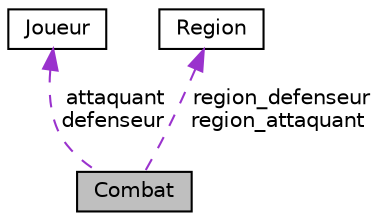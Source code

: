 digraph "Combat"
{
  edge [fontname="Helvetica",fontsize="10",labelfontname="Helvetica",labelfontsize="10"];
  node [fontname="Helvetica",fontsize="10",shape=record];
  Node1 [label="Combat",height=0.2,width=0.4,color="black", fillcolor="grey75", style="filled", fontcolor="black"];
  Node2 -> Node1 [dir="back",color="darkorchid3",fontsize="10",style="dashed",label=" attaquant\ndefenseur" ,fontname="Helvetica"];
  Node2 [label="Joueur",height=0.2,width=0.4,color="black", fillcolor="white", style="filled",URL="$classJoueur.html"];
  Node3 -> Node1 [dir="back",color="darkorchid3",fontsize="10",style="dashed",label=" region_defenseur\nregion_attaquant" ,fontname="Helvetica"];
  Node3 [label="Region",height=0.2,width=0.4,color="black", fillcolor="white", style="filled",URL="$classRegion.html"];
}
